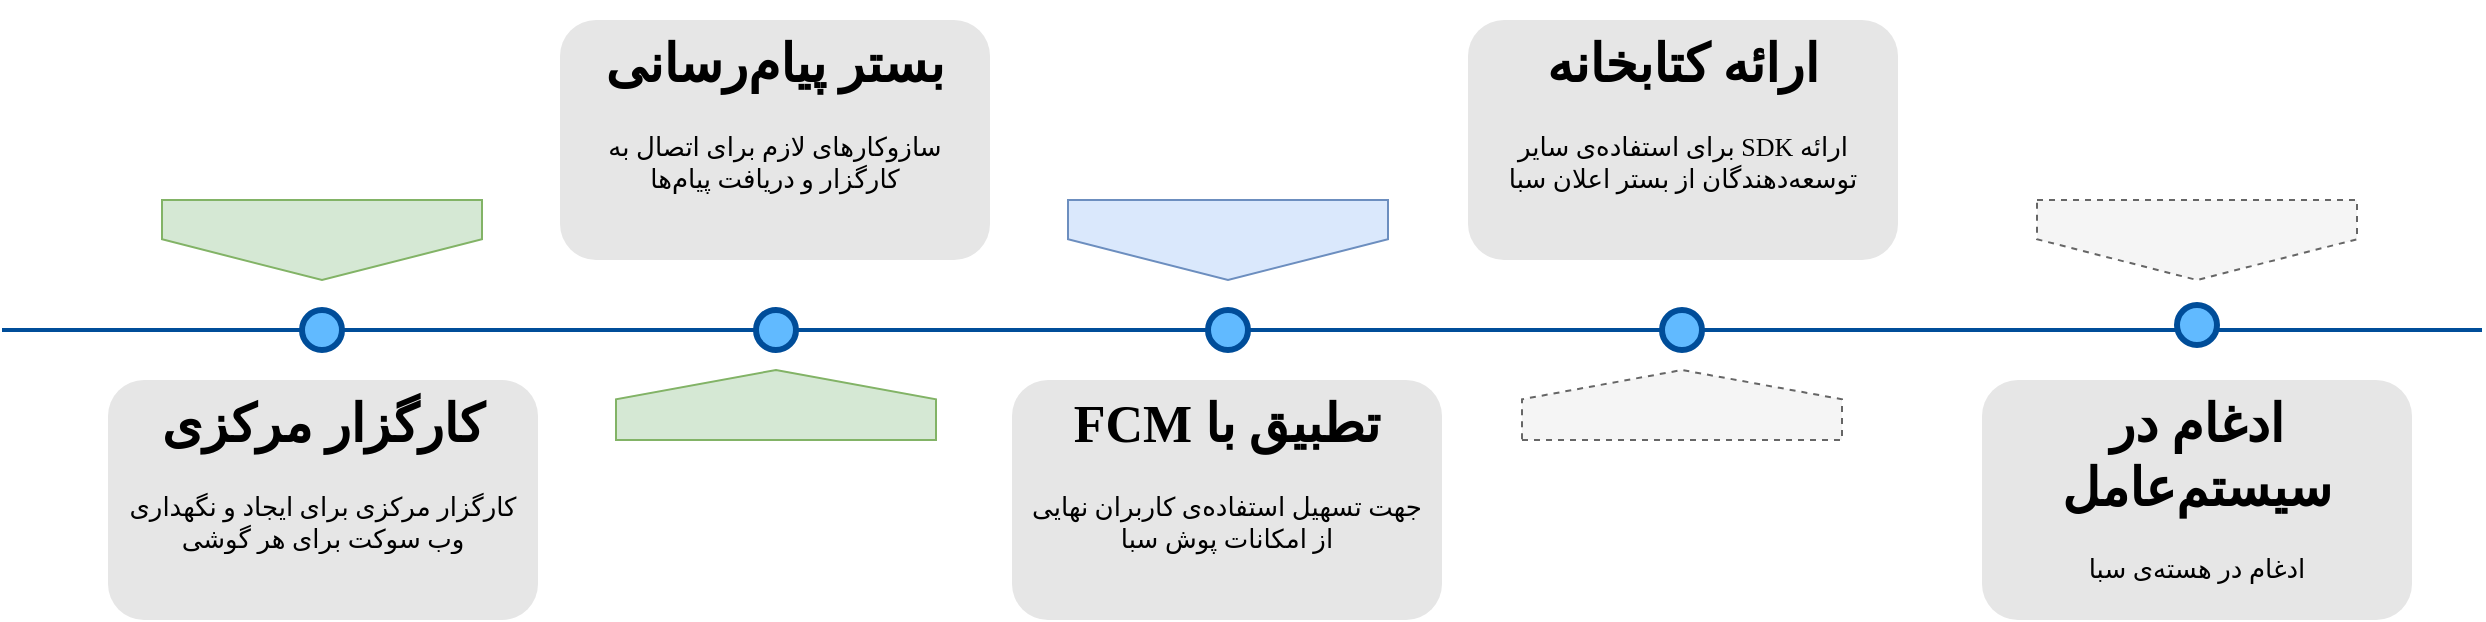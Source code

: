 <mxfile version="10.6.1" type="github"><diagram name="Page-1" id="82e54ff1-d628-8f03-85c4-9753963a91cd"><mxGraphModel dx="2034" dy="802" grid="1" gridSize="10" guides="1" tooltips="1" connect="1" arrows="1" fold="1" page="1" pageScale="1" pageWidth="1100" pageHeight="850" background="#ffffff" math="0" shadow="0"><root><mxCell id="0"/><mxCell id="1" parent="0"/><mxCell id="4ec97bd9e5d20128-1" value="" style="line;strokeWidth=2;html=1;fillColor=none;fontSize=28;fontColor=#004D99;strokeColor=#004D99;" parent="1" vertex="1"><mxGeometry x="40" y="400" width="1240" height="10" as="geometry"/></mxCell><mxCell id="4ec97bd9e5d20128-5" value="" style="shape=offPageConnector;whiteSpace=wrap;html=1;fillColor=#d5e8d4;fontSize=15;size=0.509;verticalAlign=top;strokeColor=#82b366;" parent="1" vertex="1"><mxGeometry x="120" y="340" width="160" height="40" as="geometry"/></mxCell><mxCell id="4ec97bd9e5d20128-6" value="" style="shape=offPageConnector;whiteSpace=wrap;html=1;fillColor=#dae8fc;fontSize=15;size=0.509;verticalAlign=top;strokeColor=#6c8ebf;" parent="1" vertex="1"><mxGeometry x="573" y="340" width="160" height="40" as="geometry"/></mxCell><mxCell id="4ec97bd9e5d20128-7" value="" style="shape=offPageConnector;whiteSpace=wrap;html=1;fillColor=#d5e8d4;fontSize=15;size=0.418;flipV=1;verticalAlign=bottom;strokeColor=#82b366;spacingBottom=4;" parent="1" vertex="1"><mxGeometry x="347" y="425" width="160" height="35" as="geometry"/></mxCell><mxCell id="4ec97bd9e5d20128-8" value="" style="shape=offPageConnector;whiteSpace=wrap;html=1;fontSize=15;size=0.418;flipV=1;verticalAlign=bottom;spacingBottom=4;dashed=1;fillColor=#f5f5f5;strokeColor=#666666;fontColor=#333333;" parent="1" vertex="1"><mxGeometry x="800" y="425" width="160" height="35" as="geometry"/></mxCell><mxCell id="4ec97bd9e5d20128-9" value="" style="ellipse;whiteSpace=wrap;html=1;fillColor=#61BAFF;fontSize=28;fontColor=#004D99;strokeWidth=3;strokeColor=#004D99;" parent="1" vertex="1"><mxGeometry x="190" y="395" width="20" height="20" as="geometry"/></mxCell><mxCell id="4ec97bd9e5d20128-10" value="" style="ellipse;whiteSpace=wrap;html=1;fillColor=#61BAFF;fontSize=28;fontColor=#004D99;strokeWidth=3;strokeColor=#004D99;" parent="1" vertex="1"><mxGeometry x="417" y="395" width="20" height="20" as="geometry"/></mxCell><mxCell id="4ec97bd9e5d20128-11" value="" style="ellipse;whiteSpace=wrap;html=1;fillColor=#61BAFF;fontSize=28;fontColor=#004D99;strokeWidth=3;strokeColor=#004D99;" parent="1" vertex="1"><mxGeometry x="643" y="395" width="20" height="20" as="geometry"/></mxCell><mxCell id="4ec97bd9e5d20128-13" value="" style="ellipse;whiteSpace=wrap;html=1;fillColor=#61BAFF;fontSize=28;fontColor=#004D99;strokeWidth=3;strokeColor=#004D99;" parent="1" vertex="1"><mxGeometry x="870" y="395" width="20" height="20" as="geometry"/></mxCell><mxCell id="4ec97bd9e5d20128-14" value="&lt;h1&gt;کارگزار مرکزی&lt;/h1&gt;&lt;div&gt;کارگزار مرکزی برای ایجاد و نگهداری وب سوکت برای هر گوشی&lt;br&gt;&lt;/div&gt;" style="text;html=1;spacing=5;spacingTop=-20;whiteSpace=wrap;overflow=hidden;strokeColor=none;strokeWidth=3;fillColor=#E6E6E6;fontSize=13;fontColor=#000000;align=center;rounded=1;fontFamily=IRYekan;fontStyle=0;textDirection=rtl;" parent="1" vertex="1"><mxGeometry x="93" y="430" width="215" height="120" as="geometry"/></mxCell><mxCell id="4ec97bd9e5d20128-16" value="&lt;h1&gt;بستر پیام‌رسانی&lt;br&gt;&lt;/h1&gt;&lt;p&gt;سازوکارهای لازم برای اتصال به کارگزار و دریافت پیام‌ها&lt;br&gt;&lt;/p&gt;" style="text;html=1;spacing=5;spacingTop=-20;whiteSpace=wrap;overflow=hidden;strokeColor=none;strokeWidth=3;fillColor=#E6E6E6;fontSize=13;fontColor=#000000;align=center;rounded=1;fontFamily=IRYekan;fontStyle=0;textDirection=rtl;" parent="1" vertex="1"><mxGeometry x="319" y="250" width="215" height="120" as="geometry"/></mxCell><mxCell id="4ec97bd9e5d20128-17" value="&lt;h1&gt;تطبیق با FCM&lt;br&gt;&lt;/h1&gt;&lt;p&gt;جهت تسهیل استفاده‌ی کاربران نهایی از امکانات پوش سبا&lt;br&gt;&lt;/p&gt;" style="text;html=1;spacing=5;spacingTop=-20;whiteSpace=wrap;overflow=hidden;strokeColor=none;strokeWidth=3;fillColor=#E6E6E6;fontSize=13;fontColor=#000000;align=center;rounded=1;textDirection=rtl;fontFamily=IRYekan;fontStyle=0" parent="1" vertex="1"><mxGeometry x="545" y="430" width="215" height="120" as="geometry"/></mxCell><mxCell id="4ec97bd9e5d20128-18" value="&lt;h1&gt;ارائه کتابخانه&lt;br&gt;&lt;/h1&gt;&lt;p&gt;ارائه SDK برای استفاده‌ی سایر توسعه‌دهندگان از بستر اعلان سبا&lt;br&gt;&lt;/p&gt;" style="text;html=1;spacing=5;spacingTop=-20;whiteSpace=wrap;overflow=hidden;strokeColor=none;strokeWidth=3;fillColor=#E6E6E6;fontSize=13;fontColor=#000000;align=center;rounded=1;fontFamily=IRYekan;fontStyle=0;textDirection=rtl;" parent="1" vertex="1"><mxGeometry x="773" y="250" width="215" height="120" as="geometry"/></mxCell><mxCell id="bSk9kT-sYUuUNFrWCvmu-1" value="" style="ellipse;whiteSpace=wrap;html=1;fillColor=#61BAFF;fontSize=28;fontColor=#004D99;strokeWidth=3;strokeColor=#004D99;" vertex="1" parent="1"><mxGeometry x="1127.5" y="392.5" width="20" height="20" as="geometry"/></mxCell><mxCell id="bSk9kT-sYUuUNFrWCvmu-2" value="&lt;h1&gt;ادغام در سیستم‌عامل&lt;br&gt;&lt;/h1&gt;&lt;p&gt;ادغام در هسته‌ی سبا&lt;br&gt;&lt;/p&gt;" style="text;html=1;spacing=5;spacingTop=-20;whiteSpace=wrap;overflow=hidden;strokeColor=none;strokeWidth=3;fillColor=#E6E6E6;fontSize=13;fontColor=#000000;align=center;rounded=1;textDirection=rtl;fontFamily=IRYekan;fontStyle=0" vertex="1" parent="1"><mxGeometry x="1030" y="430" width="215" height="120" as="geometry"/></mxCell><mxCell id="bSk9kT-sYUuUNFrWCvmu-3" value="" style="shape=offPageConnector;whiteSpace=wrap;html=1;fontSize=15;size=0.509;verticalAlign=top;dashed=1;fillColor=#f5f5f5;strokeColor=#666666;fontColor=#333333;" vertex="1" parent="1"><mxGeometry x="1057.5" y="340" width="160" height="40" as="geometry"/></mxCell></root></mxGraphModel></diagram></mxfile>